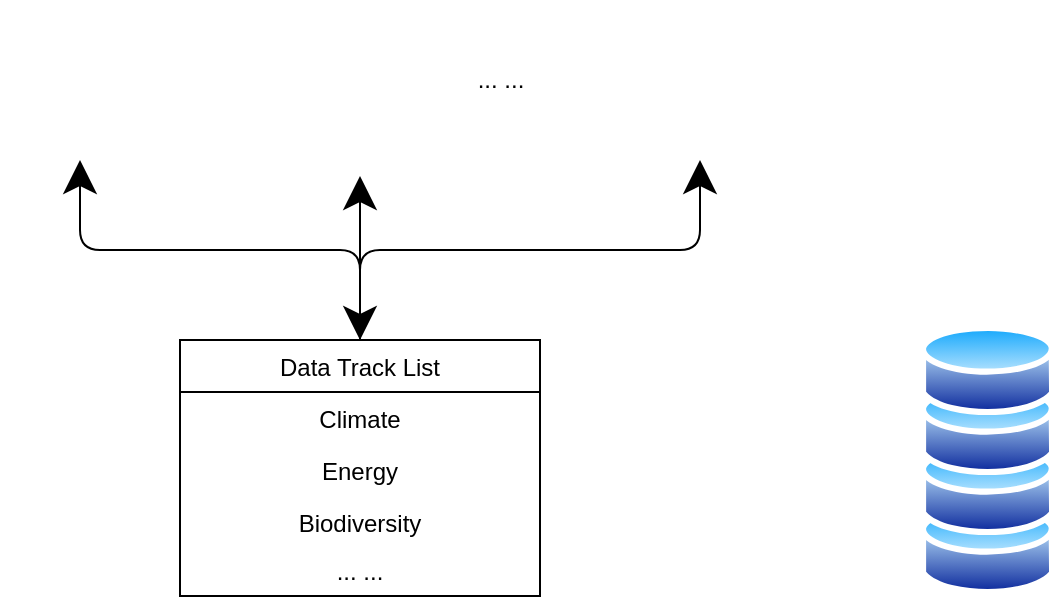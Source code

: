 <mxfile version="15.3.3" type="github">
  <diagram id="qOgjfe3gjl6jpZw3mqrN" name="Page-1">
    <mxGraphModel dx="1186" dy="764" grid="1" gridSize="10" guides="1" tooltips="1" connect="1" arrows="1" fold="1" page="1" pageScale="1" pageWidth="827" pageHeight="1169" math="0" shadow="0">
      <root>
        <mxCell id="0" />
        <mxCell id="1" parent="0" />
        <mxCell id="4gDUNvEvSwOdy-mbWHbO-1" value="Data Track List" style="swimlane;fontStyle=0;childLayout=stackLayout;horizontal=1;startSize=26;fillColor=none;horizontalStack=0;resizeParent=1;resizeParentMax=0;resizeLast=0;collapsible=1;marginBottom=0;hachureGap=4;pointerEvents=0;" vertex="1" parent="1">
          <mxGeometry x="200" y="650" width="180" height="128" as="geometry" />
        </mxCell>
        <mxCell id="4gDUNvEvSwOdy-mbWHbO-2" value="Climate" style="text;strokeColor=none;fillColor=none;align=center;verticalAlign=top;spacingLeft=4;spacingRight=4;overflow=hidden;rotatable=0;points=[[0,0.5],[1,0.5]];portConstraint=eastwest;" vertex="1" parent="4gDUNvEvSwOdy-mbWHbO-1">
          <mxGeometry y="26" width="180" height="26" as="geometry" />
        </mxCell>
        <mxCell id="4gDUNvEvSwOdy-mbWHbO-3" value="Energy" style="text;strokeColor=none;fillColor=none;align=center;verticalAlign=top;spacingLeft=4;spacingRight=4;overflow=hidden;rotatable=0;points=[[0,0.5],[1,0.5]];portConstraint=eastwest;" vertex="1" parent="4gDUNvEvSwOdy-mbWHbO-1">
          <mxGeometry y="52" width="180" height="26" as="geometry" />
        </mxCell>
        <mxCell id="4gDUNvEvSwOdy-mbWHbO-4" value="Biodiversity" style="text;strokeColor=none;fillColor=none;align=center;verticalAlign=top;spacingLeft=4;spacingRight=4;overflow=hidden;rotatable=0;points=[[0,0.5],[1,0.5]];portConstraint=eastwest;" vertex="1" parent="4gDUNvEvSwOdy-mbWHbO-1">
          <mxGeometry y="78" width="180" height="24" as="geometry" />
        </mxCell>
        <mxCell id="4gDUNvEvSwOdy-mbWHbO-5" value="... ..." style="text;strokeColor=none;fillColor=none;align=center;verticalAlign=top;spacingLeft=4;spacingRight=4;overflow=hidden;rotatable=0;points=[[0,0.5],[1,0.5]];portConstraint=eastwest;" vertex="1" parent="4gDUNvEvSwOdy-mbWHbO-1">
          <mxGeometry y="102" width="180" height="26" as="geometry" />
        </mxCell>
        <mxCell id="4gDUNvEvSwOdy-mbWHbO-9" value="" style="aspect=fixed;perimeter=ellipsePerimeter;html=1;align=center;shadow=0;dashed=0;spacingTop=3;image;image=img/lib/active_directory/database.svg;hachureGap=4;pointerEvents=0;" vertex="1" parent="1">
          <mxGeometry x="570" y="730" width="67.56" height="50" as="geometry" />
        </mxCell>
        <mxCell id="4gDUNvEvSwOdy-mbWHbO-8" value="" style="aspect=fixed;perimeter=ellipsePerimeter;html=1;align=center;shadow=0;dashed=0;spacingTop=3;image;image=img/lib/active_directory/database.svg;hachureGap=4;pointerEvents=0;" vertex="1" parent="1">
          <mxGeometry x="570" y="700" width="67.56" height="50" as="geometry" />
        </mxCell>
        <mxCell id="4gDUNvEvSwOdy-mbWHbO-7" value="" style="aspect=fixed;perimeter=ellipsePerimeter;html=1;align=center;shadow=0;dashed=0;spacingTop=3;image;image=img/lib/active_directory/database.svg;hachureGap=4;pointerEvents=0;" vertex="1" parent="1">
          <mxGeometry x="570" y="670" width="67.56" height="50" as="geometry" />
        </mxCell>
        <mxCell id="4gDUNvEvSwOdy-mbWHbO-6" value="" style="aspect=fixed;perimeter=ellipsePerimeter;html=1;align=center;shadow=0;dashed=0;spacingTop=3;image;image=img/lib/active_directory/database.svg;hachureGap=4;pointerEvents=0;" vertex="1" parent="1">
          <mxGeometry x="570" y="640" width="67.56" height="50" as="geometry" />
        </mxCell>
        <mxCell id="4gDUNvEvSwOdy-mbWHbO-10" value="" style="shape=image;html=1;verticalAlign=top;verticalLabelPosition=bottom;labelBackgroundColor=#ffffff;imageAspect=0;aspect=fixed;image=https://cdn2.iconfinder.com/data/icons/office-icon-set-3/128/users.png;hachureGap=4;pointerEvents=0;" vertex="1" parent="1">
          <mxGeometry x="110" y="480" width="80" height="80" as="geometry" />
        </mxCell>
        <mxCell id="4gDUNvEvSwOdy-mbWHbO-11" value="" style="shape=image;html=1;verticalAlign=top;verticalLabelPosition=bottom;labelBackgroundColor=#ffffff;imageAspect=0;aspect=fixed;image=https://cdn2.iconfinder.com/data/icons/office-icon-set-3/128/users.png;hachureGap=4;pointerEvents=0;" vertex="1" parent="1">
          <mxGeometry x="250" y="480" width="80" height="80" as="geometry" />
        </mxCell>
        <mxCell id="4gDUNvEvSwOdy-mbWHbO-12" value="" style="shape=image;html=1;verticalAlign=top;verticalLabelPosition=bottom;labelBackgroundColor=#ffffff;imageAspect=0;aspect=fixed;image=https://cdn2.iconfinder.com/data/icons/office-icon-set-3/128/users.png;hachureGap=4;pointerEvents=0;" vertex="1" parent="1">
          <mxGeometry x="420" y="480" width="80" height="80" as="geometry" />
        </mxCell>
        <mxCell id="4gDUNvEvSwOdy-mbWHbO-13" value="... ..." style="text;html=1;align=center;verticalAlign=middle;resizable=0;points=[];autosize=1;strokeColor=none;fillColor=none;" vertex="1" parent="1">
          <mxGeometry x="340" y="510" width="40" height="20" as="geometry" />
        </mxCell>
        <mxCell id="4gDUNvEvSwOdy-mbWHbO-16" value="" style="edgeStyle=elbowEdgeStyle;elbow=vertical;endArrow=classic;html=1;startSize=14;endSize=14;sourcePerimeterSpacing=8;targetPerimeterSpacing=8;exitX=0.5;exitY=0;exitDx=0;exitDy=0;entryX=0.5;entryY=1;entryDx=0;entryDy=0;horizontal=1;" edge="1" parent="1" source="4gDUNvEvSwOdy-mbWHbO-1" target="4gDUNvEvSwOdy-mbWHbO-10">
          <mxGeometry width="50" height="50" relative="1" as="geometry">
            <mxPoint x="440" y="560" as="sourcePoint" />
            <mxPoint x="390" y="610" as="targetPoint" />
          </mxGeometry>
        </mxCell>
        <mxCell id="4gDUNvEvSwOdy-mbWHbO-18" value="" style="edgeStyle=elbowEdgeStyle;elbow=vertical;endArrow=classic;html=1;startSize=14;endSize=14;sourcePerimeterSpacing=8;targetPerimeterSpacing=8;exitX=0.5;exitY=0;exitDx=0;exitDy=0;entryX=0.5;entryY=1;entryDx=0;entryDy=0;" edge="1" parent="1" source="4gDUNvEvSwOdy-mbWHbO-1" target="4gDUNvEvSwOdy-mbWHbO-12">
          <mxGeometry width="50" height="50" relative="1" as="geometry">
            <mxPoint x="310" y="650" as="sourcePoint" />
            <mxPoint x="170" y="580" as="targetPoint" />
          </mxGeometry>
        </mxCell>
        <mxCell id="4gDUNvEvSwOdy-mbWHbO-19" value="" style="endArrow=classic;startArrow=classic;html=1;startSize=14;endSize=14;sourcePerimeterSpacing=8;targetPerimeterSpacing=8;" edge="1" parent="1" target="4gDUNvEvSwOdy-mbWHbO-11">
          <mxGeometry width="50" height="50" relative="1" as="geometry">
            <mxPoint x="290" y="650" as="sourcePoint" />
            <mxPoint x="320" y="550" as="targetPoint" />
          </mxGeometry>
        </mxCell>
      </root>
    </mxGraphModel>
  </diagram>
</mxfile>
